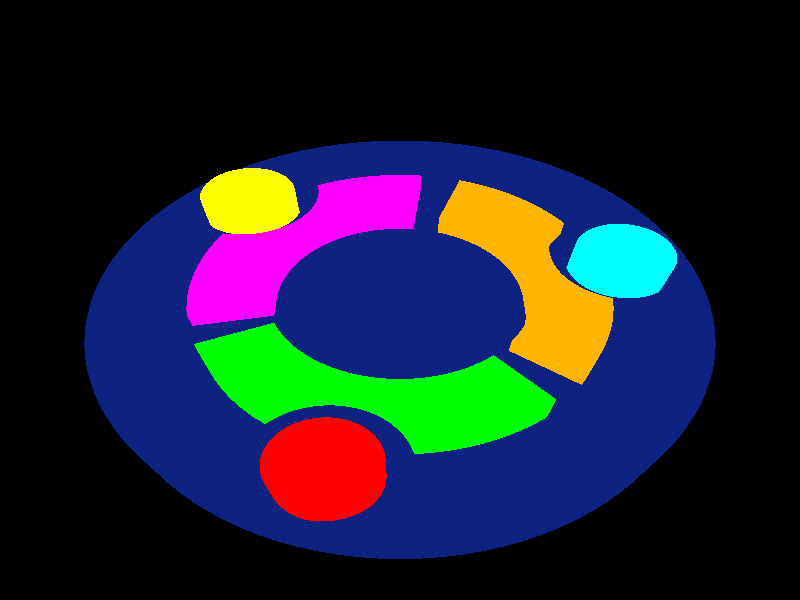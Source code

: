 
/***********************************************************/
/*                                                         */
/* Applet pel disseny de les figures pel Freevial          */
/*                                                         */
/* Carles 21/08/2007                                       */
/*                                                         */
/* Estructura disenyada en kpovmodeler i adaptada          */
/* per afegir modificacions programàtiques                 */
/*                                                         */
/***********************************************************/


#declare punt_transparent = 1;
#declare punt_opac = 0;

#declare punt_intens = 0.6;

/**************************************************/

#declare punt_groc = punt_opac;
#declare punt_rosa = punt_opac;
#declare punt_blau = punt_opac;
#declare punt_taronja = punt_opac;
#declare punt_vermell = punt_opac;
#declare punt_verd = punt_opac;

/***************************************************/

#declare efectepeces = finish {
   diffuse 0.5
   brilliance 0.5
   
   reflection {
      rgb <1, 1, 1>, rgb <0, 0, 0>
   }
}

difference {
   //*PMName cubilet
   
   cylinder {
      <0, 0, 0>, <0, -1.5, 0>, 6
      scale 1
      rotate <0, 0, 0>
      translate <0, 0, 0>
   }
   
   union {
      //*PMName logo_ubuntu
      
      union {
         //*PMName f1
         
         difference {
            //*PMName arc1
            
            cylinder {
               <0, 0.5, 0>, <0, -0.5, 0>, 4.1
               scale 1
               rotate <0, 0, 0>
               translate <0, 0, 0>
            }
            
            cylinder {
               <0, 0.6, 0>, <0, -0.6, 0>, 2.4
               scale 1
               rotate <0, 0, 0>
               translate <0, 0, 0>
            }
            
            cylinder {
               <0, 0.7, 0>, <0, -0.7, 0>, 1.5
               scale 1
               rotate <0, 0, 0>
               translate <-2.87986, 0, -3.5872>
            }
            
            box {
               <-4.1, -0.7, 0>, <4.1, 0.7, 5>
               scale 1
               rotate <0, 0, 0>
               translate <0, 0, 0>
            }
            
            box {
               <0, -0.7, 0>, <4.1, 0.7, -5>
               scale 1
               rotate y*(-18)
               translate <0, 0, 0>
            }
         }
         
         cylinder {
            //*PMName punt1
            <0, 0.5, 0>, <0, -0.5, 0>, 1.1
            scale 1
            rotate <0, 0, 0>
            translate <-2.87986, 2.30782e-15, -3.5872>
         }
      }
      
      union {
         //*PMName f2
         
         difference {
            //*PMName arc1
            
            cylinder {
               <0, 0.5, 0>, <0, -0.5, 0>, 4.1
               scale 1
               rotate <0, 0, 0>
               translate <0, 0, 0>
            }
            
            cylinder {
               <0, 0.6, 0>, <0, -0.6, 0>, 2.4
               scale 1
               rotate <0, 0, 0>
               translate <0, 0, 0>
            }
            
            cylinder {
               <0, 0.7, 0>, <0, -0.7, 0>, 1.5
               scale 1
               rotate <0, 0, 0>
               translate <-2.87986, 0, -3.5872>
            }
            
            box {
               <-4.1, -0.7, 0>, <4.1, 0.7, 5>
               scale 1
               rotate <0, 0, 0>
               translate <0, 0, 0>
            }
            
            box {
               <0, -0.7, 0>, <4.1, 0.7, -5>
               scale 1
               rotate y*(-18)
               translate <0, 0, 0>
            }
         }
         
         cylinder {
            //*PMName punt1
            <0, 0.5, 0>, <0, -0.5, 0>, 1.1
            scale 1
            rotate <0, 0, 0>
            translate <-2.87986, 2.30782e-15, -3.5872>
         }
         rotate y*120
      }
      
      union {
         //*PMName f3
         
         difference {
            //*PMName arc1
            
            cylinder {
               <0, 0.5, 0>, <0, -0.5, 0>, 4.1
               scale 1
               rotate <0, 0, 0>
               translate <0, 0, 0>
            }
            
            cylinder {
               <0, 0.6, 0>, <0, -0.6, 0>, 2.4
               scale 1
               rotate <0, 0, 0>
               translate <0, 0, 0>
            }
            
            cylinder {
               <0, 0.7, 0>, <0, -0.7, 0>, 1.5
               scale 1
               rotate <0, 0, 0>
               translate <-2.87986, 0, -3.5872>
            }
            
            box {
               <-4.1, -0.7, 0>, <4.1, 0.7, 5>
               scale 1
               rotate <0, 0, 0>
               translate <0, 0, 0>
            }
            
            box {
               <0, -0.7, 0>, <4.1, 0.7, -5>
               scale 1
               rotate y*(-18)
               translate <0, 0, 0>
            }
         }
         
         cylinder {
            //*PMName punt1
            <0, 0.5, 0>, <0, -0.5, 0>, 1.1
            scale 1
            rotate <0, 0, 0>
            translate <-2.87986, 2.30782e-15, -3.5872>
         }
         rotate y*(-120)
      }
      scale 1
      translate y*(-0.1)
   }
   
   pigment {
      color rgbt <0.027451, 0.0627451, 0.364706 >
   }
   
   finish {
      specular 0.5
      
      reflection {
         rgb <0.580392, 0.580392, 0.580392>, rgb <0, 0, 0>
      }
   }
}

union {
   //*PMName logo_ubuntu
   


   union {
      //*PMName f1
      
		#if ( punt_rosa = punt_opac )
      difference {
         //*PMName arc1
         
         cylinder {
            <0, 0.5, 0>, <0, -0.5, 0>, 4
            scale 1
            rotate <0, 0, 0>
            translate <0, 0, 0>
         }
         
         cylinder {
            <0, 0.6, 0>, <0, -0.6, 0>, 2.5
            scale 1
            rotate <0, 0, 0>
            translate <0, 0, 0>
         }
         
         cylinder {
            <0, 0.7, 0>, <0, -0.7, 0>, 1.5
            scale 1
            rotate <0, 0, 0>
            translate <-2.87986, 0, -3.5872>
         }
         
         box {
            <-4.1, -0.7, 0>, <4.1, 0.7, 5>
            scale 1
            rotate <0, 0, 0>
            translate <0, 0, 0>
         }
         
         box {
            <0, -0.7, 0>, <4.1, 0.7, -5>
            scale 1
            rotate y*(-18)
            translate <0, 0, 0>
         }
         
         pigment {
            color rgbft <1, 0, 1, punt_intens, punt_rosa>
         }
         
         finish {
            efectepeces
         }
      }
	#end
    
		#if ( punt_groc = punt_opac )
      cylinder {
         //*PMName punt1
         <0, 0.5, 0>, <0, -0.5, 0>, 1
         
         pigment {
            color rgbft <1, 1, 0, punt_intens, punt_groc>
         }
         
         finish {
            efectepeces
            diffuse 0.6
            brilliance 1
            metallic 100
            
            reflection {
               rgb <1, 1, 1>, rgb <0, 0, 0>
            }
         }
         scale 1
         rotate <0, 0, 0>
         translate <-2.87986, 2.30782e-15, -3.5872>
      }
	  #end
   }
   

   union {
      //*PMName f2

#if ( punt_taronja = punt_opac )
      difference {
         //*PMName arc1
         
         cylinder {
            <0, 0.5, 0>, <0, -0.5, 0>, 4
         }
         
         cylinder {
            <0, 0.6, 0>, <0, -0.6, 0>, 2.5
         }
         
         cylinder {
            <0, 0.7, 0>, <0, -0.7, 0>, 1.5
            translate <-2.87986, 0, -3.5872>
         }
         
         box {
            <-4.1, -0.7, 0>, <4.1, 0.7, 5>
         }
         
         box {
            <0, -0.7, 0>, <4.1, 0.7, -5>
            rotate y*(-18)
         }
         
         pigment {
            color rgbft <1, .6, 0, punt_intens, punt_taronja>
         }
         
         finish {
            efectepeces
         }
      }
#end

    
		#if ( punt_blau = punt_opac )
      cylinder {
         //*PMName punt1
         <0, 0.5, 0>, <0, -0.5, 0>, 1
         
         pigment {
            color rgbft <0, 1, 1, punt_intens, punt_blau>
         }
         
         finish {
            efectepeces
         }
         translate <-2.8799, 0, -3.5872>
      }
#end


      rotate y*120
   }
   

   union {
      //*PMName f3
      
		#if ( punt_verd = punt_opac )
      difference {
         //*PMName arc1
         
         cylinder {
            <0, 0.5, 0>, <0, -0.5, 0>, 4
         }
         
         cylinder {
            <0, 0.6, 0>, <0, -0.6, 0>, 2.5
         }
         
         cylinder {
            <0, 0.7, 0>, <0, -0.7, 0>, 1.5
            translate <-2.87986, 0, -3.5872>
         }
         
         box {
            <-4.1, -0.7, 0>, <4.1, 0.7, 5>
         }
         
         box {
            <0, -0.7, 0>, <4.1, 0.7, -5>
            rotate y*(-18)
         }
         
         pigment {
            color rgbft <0, 1, 0, punt_intens, punt_verd>
         }
         
         finish {
            efectepeces
         }
      }
#end
      
		#if ( punt_vermell = punt_opac )
      cylinder {
         //*PMName punt1
         <0, 0.5, 0>, <0, -0.5, 0>, 1
         
         pigment {
            color rgbft <1, 0, 0, punt_intens, punt_vermell>
         }
         
         finish {
            efectepeces
         }
         translate <-2.8799, 0, -3.5872>
      }
	#end


      rotate y*(-120)
   }
   translate <0, 0, 0>
}

global_settings {
   adc_bailout 0.0039216
   assumed_gamma 1.5
   noise_generator 2
}

light_source {
   <4, 5, -5>, rgb <1, 1, 1>
}

camera {
   perspective
   location <8.5, 13, 1>
   sky <0, 1, 0>
   direction <0, 0, 1>
   right <1, 0, 0>
   up <0, 1, 0>
   look_at <0,0,0>
}
